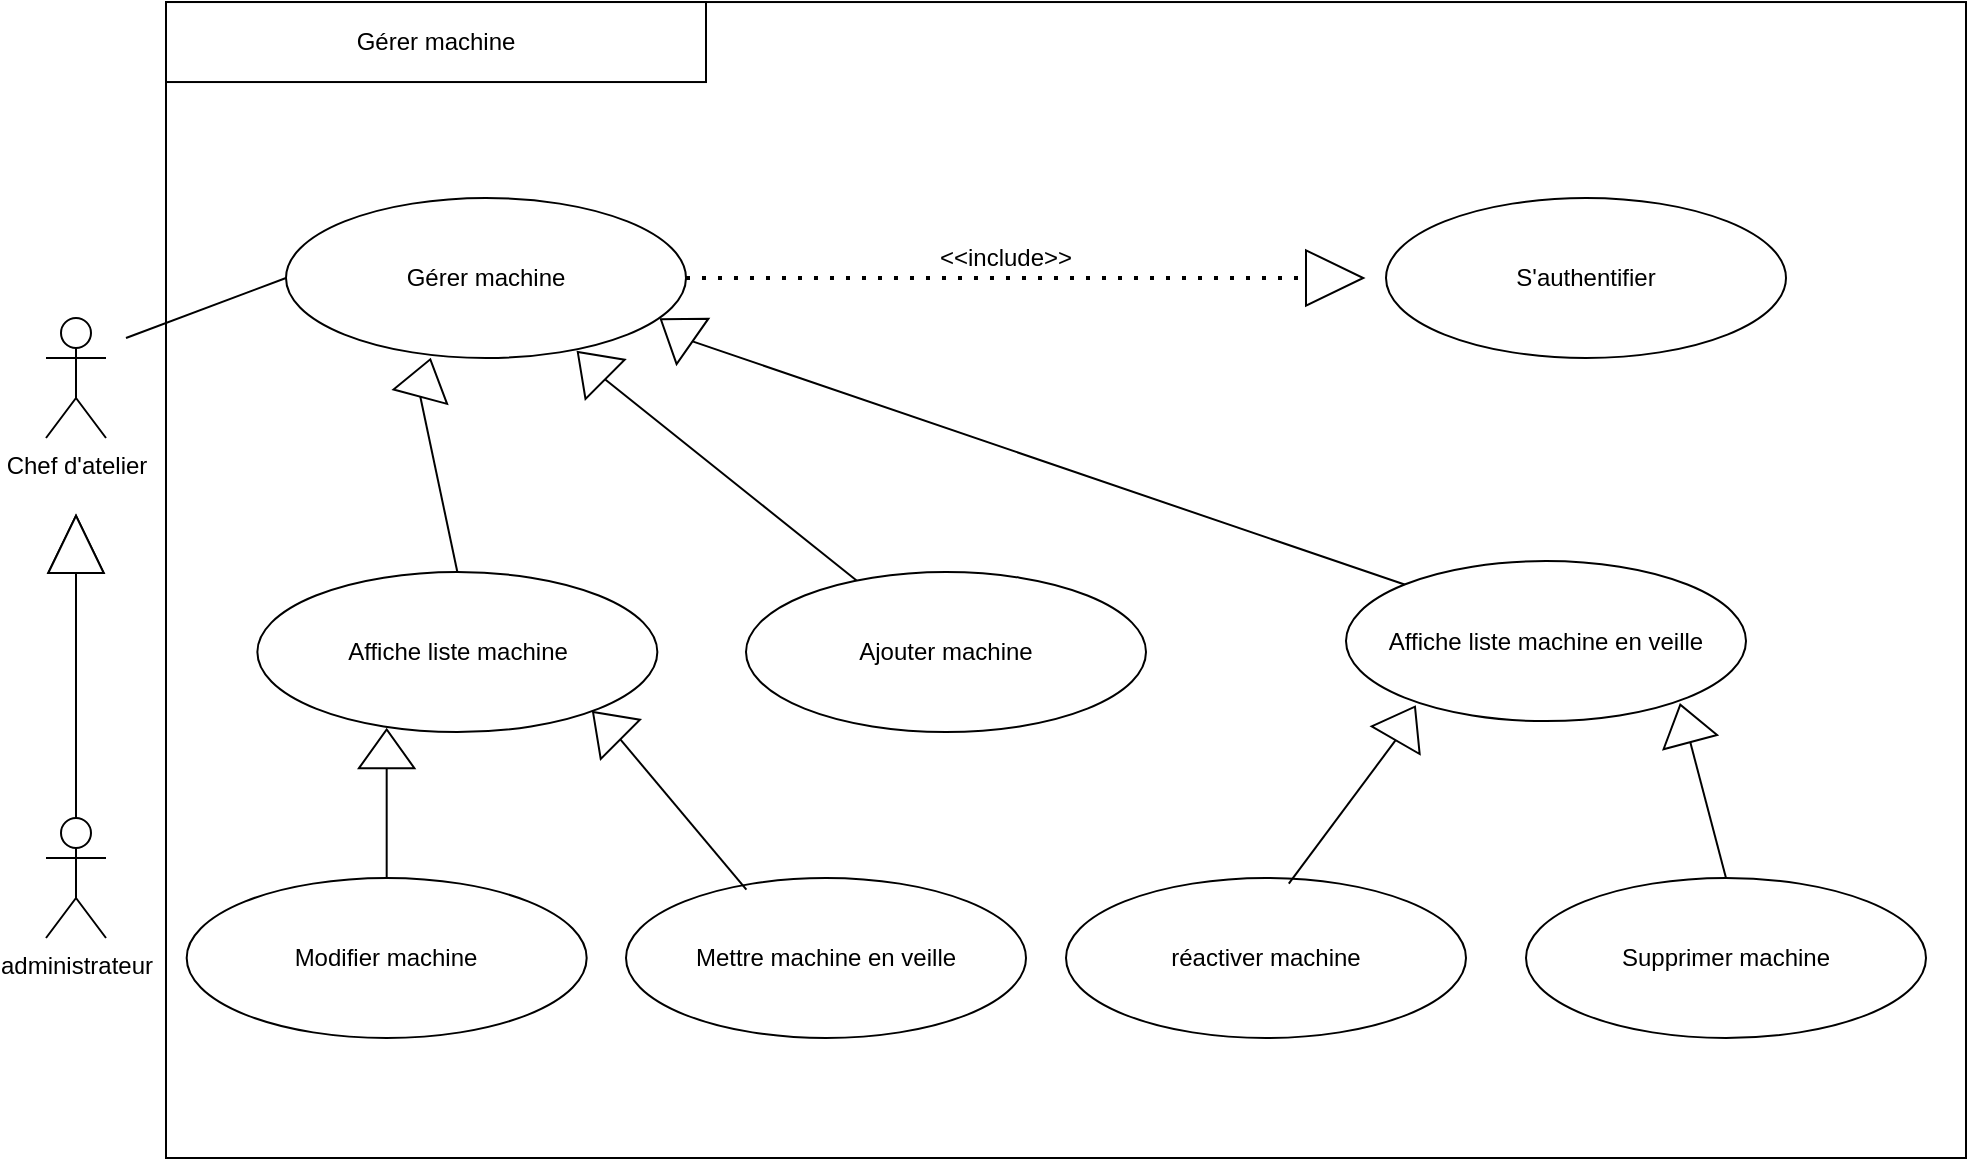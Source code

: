 <mxfile version="21.3.6" type="gitlab">
  <diagram name="Page-1" id="ZBr2NeBwEve-6yp4rQt4">
    <mxGraphModel dx="1424" dy="669" grid="1" gridSize="10" guides="1" tooltips="1" connect="1" arrows="1" fold="1" page="1" pageScale="1" pageWidth="827" pageHeight="1169" math="0" shadow="0">
      <root>
        <mxCell id="0" />
        <mxCell id="1" parent="0" />
        <mxCell id="13F9OCscxFKruI6o0NbP-1" value="" style="rounded=0;whiteSpace=wrap;html=1;" parent="1" vertex="1">
          <mxGeometry x="90" y="122.02" width="900" height="577.98" as="geometry" />
        </mxCell>
        <mxCell id="13F9OCscxFKruI6o0NbP-4" value="Chef d&#39;atelier" style="shape=umlActor;verticalLabelPosition=bottom;verticalAlign=top;html=1;outlineConnect=0;" parent="1" vertex="1">
          <mxGeometry x="30" y="280" width="30" height="60" as="geometry" />
        </mxCell>
        <mxCell id="13F9OCscxFKruI6o0NbP-5" value="administrateur" style="shape=umlActor;verticalLabelPosition=bottom;verticalAlign=top;html=1;outlineConnect=0;" parent="1" vertex="1">
          <mxGeometry x="30" y="530" width="30" height="60" as="geometry" />
        </mxCell>
        <mxCell id="13F9OCscxFKruI6o0NbP-6" value="Gérer machine" style="ellipse;whiteSpace=wrap;html=1;" parent="1" vertex="1">
          <mxGeometry x="150" y="220" width="200" height="80" as="geometry" />
        </mxCell>
        <mxCell id="13F9OCscxFKruI6o0NbP-11" value="" style="endArrow=none;html=1;rounded=0;entryX=0;entryY=0.5;entryDx=0;entryDy=0;" parent="1" target="13F9OCscxFKruI6o0NbP-6" edge="1">
          <mxGeometry width="50" height="50" relative="1" as="geometry">
            <mxPoint x="70" y="290" as="sourcePoint" />
            <mxPoint x="530" y="560" as="targetPoint" />
          </mxGeometry>
        </mxCell>
        <mxCell id="13F9OCscxFKruI6o0NbP-12" value="S&#39;authentifier" style="ellipse;whiteSpace=wrap;html=1;" parent="1" vertex="1">
          <mxGeometry x="700" y="220" width="200" height="80" as="geometry" />
        </mxCell>
        <mxCell id="13F9OCscxFKruI6o0NbP-13" value="Ajouter machine" style="ellipse;whiteSpace=wrap;html=1;" parent="1" vertex="1">
          <mxGeometry x="380" y="407.02" width="200" height="80" as="geometry" />
        </mxCell>
        <mxCell id="13F9OCscxFKruI6o0NbP-14" value="Affiche liste machine" style="ellipse;whiteSpace=wrap;html=1;" parent="1" vertex="1">
          <mxGeometry x="135.68" y="407.02" width="200" height="80" as="geometry" />
        </mxCell>
        <mxCell id="13F9OCscxFKruI6o0NbP-15" value="" style="triangle;whiteSpace=wrap;html=1;rotation=-90;" parent="1" vertex="1">
          <mxGeometry x="30.68" y="379.31" width="28.64" height="27.71" as="geometry" />
        </mxCell>
        <mxCell id="13F9OCscxFKruI6o0NbP-16" value="" style="endArrow=none;html=1;rounded=0;exitX=0.5;exitY=0;exitDx=0;exitDy=0;exitPerimeter=0;entryX=0;entryY=0.5;entryDx=0;entryDy=0;" parent="1" source="13F9OCscxFKruI6o0NbP-5" target="13F9OCscxFKruI6o0NbP-15" edge="1">
          <mxGeometry width="50" height="50" relative="1" as="geometry">
            <mxPoint x="430" y="440" as="sourcePoint" />
            <mxPoint x="480" y="390" as="targetPoint" />
          </mxGeometry>
        </mxCell>
        <mxCell id="13F9OCscxFKruI6o0NbP-17" value="" style="triangle;whiteSpace=wrap;html=1;rotation=-90;" parent="1" vertex="1">
          <mxGeometry x="30.68" y="379.31" width="28.64" height="27.71" as="geometry" />
        </mxCell>
        <mxCell id="13F9OCscxFKruI6o0NbP-18" value="" style="triangle;whiteSpace=wrap;html=1;rotation=-75;" parent="1" vertex="1">
          <mxGeometry x="210" y="296.15" width="19.32" height="27.71" as="geometry" />
        </mxCell>
        <mxCell id="13F9OCscxFKruI6o0NbP-19" value="" style="triangle;whiteSpace=wrap;html=1;rotation=-145;" parent="1" vertex="1">
          <mxGeometry x="335.68" y="272.29" width="19.32" height="27.71" as="geometry" />
        </mxCell>
        <mxCell id="13F9OCscxFKruI6o0NbP-20" value="" style="endArrow=none;html=1;rounded=0;exitX=0.5;exitY=0;exitDx=0;exitDy=0;entryX=0;entryY=0.5;entryDx=0;entryDy=0;" parent="1" source="13F9OCscxFKruI6o0NbP-14" target="13F9OCscxFKruI6o0NbP-18" edge="1">
          <mxGeometry width="50" height="50" relative="1" as="geometry">
            <mxPoint x="480" y="500" as="sourcePoint" />
            <mxPoint x="530" y="450" as="targetPoint" />
          </mxGeometry>
        </mxCell>
        <mxCell id="13F9OCscxFKruI6o0NbP-21" value="" style="endArrow=none;html=1;rounded=0;entryX=0.303;entryY=0.476;entryDx=0;entryDy=0;entryPerimeter=0;" parent="1" source="13F9OCscxFKruI6o0NbP-13" target="Dk5_yuiIuv5tVCVeeFeH-8" edge="1">
          <mxGeometry width="50" height="50" relative="1" as="geometry">
            <mxPoint x="480" y="500" as="sourcePoint" />
            <mxPoint x="370" y="330" as="targetPoint" />
          </mxGeometry>
        </mxCell>
        <mxCell id="13F9OCscxFKruI6o0NbP-22" value="Mettre machine en veille" style="ellipse;whiteSpace=wrap;html=1;" parent="1" vertex="1">
          <mxGeometry x="320" y="560" width="200" height="80" as="geometry" />
        </mxCell>
        <mxCell id="13F9OCscxFKruI6o0NbP-23" value="Modifier machine" style="ellipse;whiteSpace=wrap;html=1;" parent="1" vertex="1">
          <mxGeometry x="100.34" y="560" width="200" height="80" as="geometry" />
        </mxCell>
        <mxCell id="13F9OCscxFKruI6o0NbP-24" value="" style="endArrow=none;dashed=1;html=1;dashPattern=1 3;strokeWidth=2;rounded=0;exitX=1;exitY=0.5;exitDx=0;exitDy=0;entryX=0;entryY=0.5;entryDx=0;entryDy=0;" parent="1" source="13F9OCscxFKruI6o0NbP-6" target="13F9OCscxFKruI6o0NbP-25" edge="1">
          <mxGeometry width="50" height="50" relative="1" as="geometry">
            <mxPoint x="480" y="500" as="sourcePoint" />
            <mxPoint x="530" y="450" as="targetPoint" />
          </mxGeometry>
        </mxCell>
        <mxCell id="13F9OCscxFKruI6o0NbP-25" value="" style="triangle;whiteSpace=wrap;html=1;rotation=0;" parent="1" vertex="1">
          <mxGeometry x="660" y="246.15" width="28.64" height="27.71" as="geometry" />
        </mxCell>
        <mxCell id="13F9OCscxFKruI6o0NbP-26" value="&amp;lt;&amp;lt;include&amp;gt;&amp;gt;" style="text;html=1;strokeColor=none;fillColor=none;align=center;verticalAlign=middle;whiteSpace=wrap;rounded=0;" parent="1" vertex="1">
          <mxGeometry x="490" y="240" width="40" height="20" as="geometry" />
        </mxCell>
        <mxCell id="13F9OCscxFKruI6o0NbP-27" value="" style="triangle;whiteSpace=wrap;html=1;rotation=-135;" parent="1" vertex="1">
          <mxGeometry x="300.68" y="470" width="19.32" height="27.71" as="geometry" />
        </mxCell>
        <mxCell id="13F9OCscxFKruI6o0NbP-28" value="" style="triangle;whiteSpace=wrap;html=1;rotation=-90;" parent="1" vertex="1">
          <mxGeometry x="190.68" y="481.56" width="19.32" height="27.71" as="geometry" />
        </mxCell>
        <mxCell id="13F9OCscxFKruI6o0NbP-29" value="" style="endArrow=none;html=1;rounded=0;entryX=0;entryY=0.5;entryDx=0;entryDy=0;exitX=0.301;exitY=0.072;exitDx=0;exitDy=0;exitPerimeter=0;" parent="1" source="13F9OCscxFKruI6o0NbP-22" target="13F9OCscxFKruI6o0NbP-27" edge="1">
          <mxGeometry width="50" height="50" relative="1" as="geometry">
            <mxPoint x="480" y="710" as="sourcePoint" />
            <mxPoint x="530" y="660" as="targetPoint" />
          </mxGeometry>
        </mxCell>
        <mxCell id="13F9OCscxFKruI6o0NbP-30" value="" style="endArrow=none;html=1;rounded=0;entryX=0;entryY=0.5;entryDx=0;entryDy=0;exitX=0.5;exitY=0;exitDx=0;exitDy=0;" parent="1" source="13F9OCscxFKruI6o0NbP-23" target="13F9OCscxFKruI6o0NbP-28" edge="1">
          <mxGeometry width="50" height="50" relative="1" as="geometry">
            <mxPoint x="460" y="696" as="sourcePoint" />
            <mxPoint x="365" y="603" as="targetPoint" />
          </mxGeometry>
        </mxCell>
        <mxCell id="Dk5_yuiIuv5tVCVeeFeH-2" value="Gérer machine" style="rounded=0;whiteSpace=wrap;html=1;" parent="1" vertex="1">
          <mxGeometry x="90" y="122.02" width="270" height="40" as="geometry" />
        </mxCell>
        <mxCell id="Dk5_yuiIuv5tVCVeeFeH-3" value="Affiche liste machine en veille" style="ellipse;whiteSpace=wrap;html=1;" parent="1" vertex="1">
          <mxGeometry x="680" y="401.56" width="200" height="80" as="geometry" />
        </mxCell>
        <mxCell id="Dk5_yuiIuv5tVCVeeFeH-5" value="réactiver machine" style="ellipse;whiteSpace=wrap;html=1;" parent="1" vertex="1">
          <mxGeometry x="540.0" y="560" width="200" height="80" as="geometry" />
        </mxCell>
        <mxCell id="Dk5_yuiIuv5tVCVeeFeH-7" value="" style="endArrow=none;html=1;rounded=0;entryX=0;entryY=0.5;entryDx=0;entryDy=0;exitX=0;exitY=0;exitDx=0;exitDy=0;" parent="1" source="Dk5_yuiIuv5tVCVeeFeH-3" target="13F9OCscxFKruI6o0NbP-19" edge="1">
          <mxGeometry width="50" height="50" relative="1" as="geometry">
            <mxPoint x="584" y="417" as="sourcePoint" />
            <mxPoint x="428" y="323" as="targetPoint" />
          </mxGeometry>
        </mxCell>
        <mxCell id="Dk5_yuiIuv5tVCVeeFeH-8" value="" style="triangle;whiteSpace=wrap;html=1;rotation=-135;" parent="1" vertex="1">
          <mxGeometry x="293.06" y="290" width="19.32" height="27.71" as="geometry" />
        </mxCell>
        <mxCell id="Dk5_yuiIuv5tVCVeeFeH-9" value="Supprimer machine" style="ellipse;whiteSpace=wrap;html=1;" parent="1" vertex="1">
          <mxGeometry x="770.0" y="560" width="200" height="80" as="geometry" />
        </mxCell>
        <mxCell id="Dk5_yuiIuv5tVCVeeFeH-10" value="" style="endArrow=none;html=1;rounded=0;exitX=0;exitY=0.5;exitDx=0;exitDy=0;entryX=0.557;entryY=0.035;entryDx=0;entryDy=0;entryPerimeter=0;" parent="1" source="Dk5_yuiIuv5tVCVeeFeH-11" target="Dk5_yuiIuv5tVCVeeFeH-5" edge="1">
          <mxGeometry width="50" height="50" relative="1" as="geometry">
            <mxPoint x="200" y="570" as="sourcePoint" />
            <mxPoint x="190" y="487" as="targetPoint" />
          </mxGeometry>
        </mxCell>
        <mxCell id="Dk5_yuiIuv5tVCVeeFeH-11" value="" style="triangle;whiteSpace=wrap;html=1;rotation=-60;" parent="1" vertex="1">
          <mxGeometry x="700" y="468.86" width="19.32" height="27.71" as="geometry" />
        </mxCell>
        <mxCell id="Dk5_yuiIuv5tVCVeeFeH-14" value="" style="endArrow=none;html=1;rounded=0;entryX=0.5;entryY=0;entryDx=0;entryDy=0;" parent="1" source="Dk5_yuiIuv5tVCVeeFeH-12" target="Dk5_yuiIuv5tVCVeeFeH-9" edge="1">
          <mxGeometry width="50" height="50" relative="1" as="geometry">
            <mxPoint x="852" y="477" as="sourcePoint" />
            <mxPoint x="471" y="673" as="targetPoint" />
          </mxGeometry>
        </mxCell>
        <mxCell id="QhG_BSExeJ2vJVyNeitS-1" value="" style="endArrow=none;html=1;rounded=0;entryX=0.5;entryY=0;entryDx=0;entryDy=0;" edge="1" parent="1" target="Dk5_yuiIuv5tVCVeeFeH-12">
          <mxGeometry width="50" height="50" relative="1" as="geometry">
            <mxPoint x="852" y="477" as="sourcePoint" />
            <mxPoint x="870" y="560" as="targetPoint" />
          </mxGeometry>
        </mxCell>
        <mxCell id="Dk5_yuiIuv5tVCVeeFeH-12" value="" style="triangle;whiteSpace=wrap;html=1;rotation=-105;" parent="1" vertex="1">
          <mxGeometry x="840" y="468.86" width="19.32" height="27.71" as="geometry" />
        </mxCell>
      </root>
    </mxGraphModel>
  </diagram>
</mxfile>
